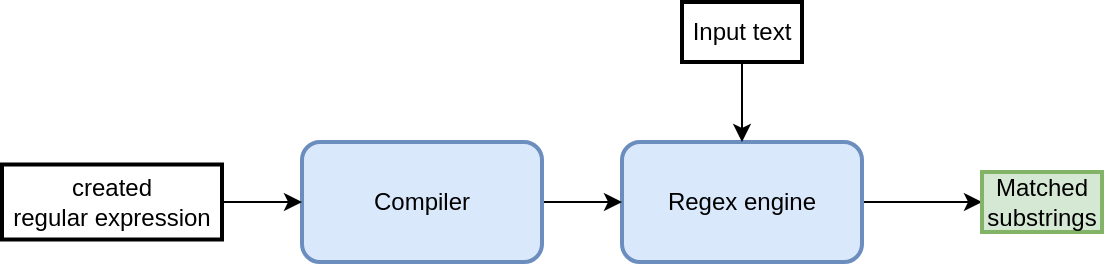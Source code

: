 <mxfile version="21.2.1" type="device">
  <diagram name="Page-1" id="4WWSPev-25rV4EjtUSaq">
    <mxGraphModel dx="702" dy="451" grid="1" gridSize="10" guides="1" tooltips="1" connect="1" arrows="1" fold="1" page="1" pageScale="1" pageWidth="850" pageHeight="1100" math="0" shadow="0">
      <root>
        <mxCell id="0" />
        <mxCell id="1" parent="0" />
        <mxCell id="nwv-rZZuCV3l7r20aJfZ-5" style="edgeStyle=orthogonalEdgeStyle;rounded=0;orthogonalLoop=1;jettySize=auto;html=1;exitX=1;exitY=0.5;exitDx=0;exitDy=0;entryX=0;entryY=0.5;entryDx=0;entryDy=0;" parent="1" source="nwv-rZZuCV3l7r20aJfZ-1" target="nwv-rZZuCV3l7r20aJfZ-4" edge="1">
          <mxGeometry relative="1" as="geometry" />
        </mxCell>
        <mxCell id="nwv-rZZuCV3l7r20aJfZ-1" value="Regex engine" style="rounded=1;whiteSpace=wrap;html=1;fillColor=#dae8fc;strokeColor=#6c8ebf;strokeWidth=2;" parent="1" vertex="1">
          <mxGeometry x="420" y="210" width="120" height="60" as="geometry" />
        </mxCell>
        <mxCell id="nwv-rZZuCV3l7r20aJfZ-3" style="edgeStyle=orthogonalEdgeStyle;rounded=0;orthogonalLoop=1;jettySize=auto;html=1;exitX=0.5;exitY=1;exitDx=0;exitDy=0;entryX=0.5;entryY=0;entryDx=0;entryDy=0;" parent="1" source="nwv-rZZuCV3l7r20aJfZ-2" target="nwv-rZZuCV3l7r20aJfZ-1" edge="1">
          <mxGeometry relative="1" as="geometry" />
        </mxCell>
        <mxCell id="nwv-rZZuCV3l7r20aJfZ-2" value="Input text" style="text;html=1;strokeColor=default;fillColor=none;align=center;verticalAlign=middle;whiteSpace=wrap;rounded=0;strokeWidth=2;" parent="1" vertex="1">
          <mxGeometry x="450" y="140" width="60" height="30" as="geometry" />
        </mxCell>
        <mxCell id="nwv-rZZuCV3l7r20aJfZ-4" value="Matched substrings" style="text;html=1;strokeColor=#82b366;fillColor=#d5e8d4;align=center;verticalAlign=middle;whiteSpace=wrap;rounded=0;strokeWidth=2;" parent="1" vertex="1">
          <mxGeometry x="600" y="225" width="60" height="30" as="geometry" />
        </mxCell>
        <mxCell id="nwv-rZZuCV3l7r20aJfZ-7" style="edgeStyle=orthogonalEdgeStyle;rounded=0;orthogonalLoop=1;jettySize=auto;html=1;exitX=1;exitY=0.5;exitDx=0;exitDy=0;entryX=0;entryY=0.5;entryDx=0;entryDy=0;" parent="1" source="nwv-rZZuCV3l7r20aJfZ-6" target="nwv-rZZuCV3l7r20aJfZ-1" edge="1">
          <mxGeometry relative="1" as="geometry" />
        </mxCell>
        <mxCell id="nwv-rZZuCV3l7r20aJfZ-6" value="Compiler" style="rounded=1;whiteSpace=wrap;html=1;strokeWidth=2;fillColor=#dae8fc;strokeColor=#6c8ebf;" parent="1" vertex="1">
          <mxGeometry x="260" y="210" width="120" height="60" as="geometry" />
        </mxCell>
        <mxCell id="nwv-rZZuCV3l7r20aJfZ-9" style="edgeStyle=orthogonalEdgeStyle;rounded=0;orthogonalLoop=1;jettySize=auto;html=1;exitX=1;exitY=0.5;exitDx=0;exitDy=0;entryX=0;entryY=0.5;entryDx=0;entryDy=0;" parent="1" source="nwv-rZZuCV3l7r20aJfZ-8" target="nwv-rZZuCV3l7r20aJfZ-6" edge="1">
          <mxGeometry relative="1" as="geometry" />
        </mxCell>
        <mxCell id="nwv-rZZuCV3l7r20aJfZ-8" value="created&lt;br&gt;&lt;div&gt;regular expression&lt;/div&gt;" style="text;html=1;strokeColor=default;fillColor=none;align=center;verticalAlign=middle;whiteSpace=wrap;rounded=0;strokeWidth=2;" parent="1" vertex="1">
          <mxGeometry x="110" y="221.25" width="110" height="37.5" as="geometry" />
        </mxCell>
      </root>
    </mxGraphModel>
  </diagram>
</mxfile>
